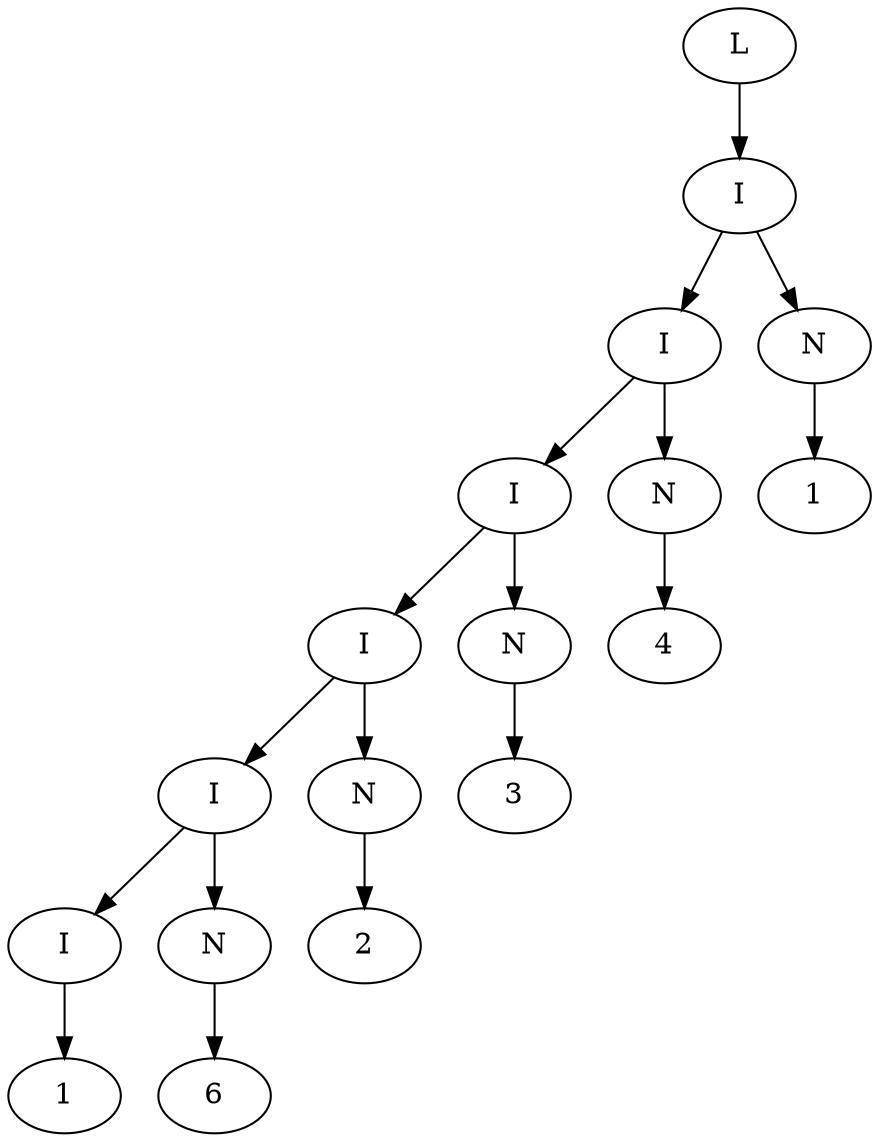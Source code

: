 digraph G{
nodo0 [label=1];
nodo1 [label=I];
nodo1 -> nodo0;
nodo2 [label=6];
nodo3 [label=N];
nodo3 -> nodo2;
nodo4 [label=I];
nodo4 -> nodo1;
nodo4 -> nodo3;
nodo5 [label=2];
nodo6 [label=N];
nodo6 -> nodo5;
nodo7 [label=I];
nodo7 -> nodo4;
nodo7 -> nodo6;
nodo8 [label=3];
nodo9 [label=N];
nodo9 -> nodo8;
nodo10 [label=I];
nodo10 -> nodo7;
nodo10 -> nodo9;
nodo11 [label=4];
nodo12 [label=N];
nodo12 -> nodo11;
nodo13 [label=I];
nodo13 -> nodo10;
nodo13 -> nodo12;
nodo14 [label=1];
nodo15 [label=N];
nodo15 -> nodo14;
nodo16 [label=I];
nodo16 -> nodo13;
nodo16 -> nodo15;
nodo17 [label=L];
nodo17 -> nodo16;

}